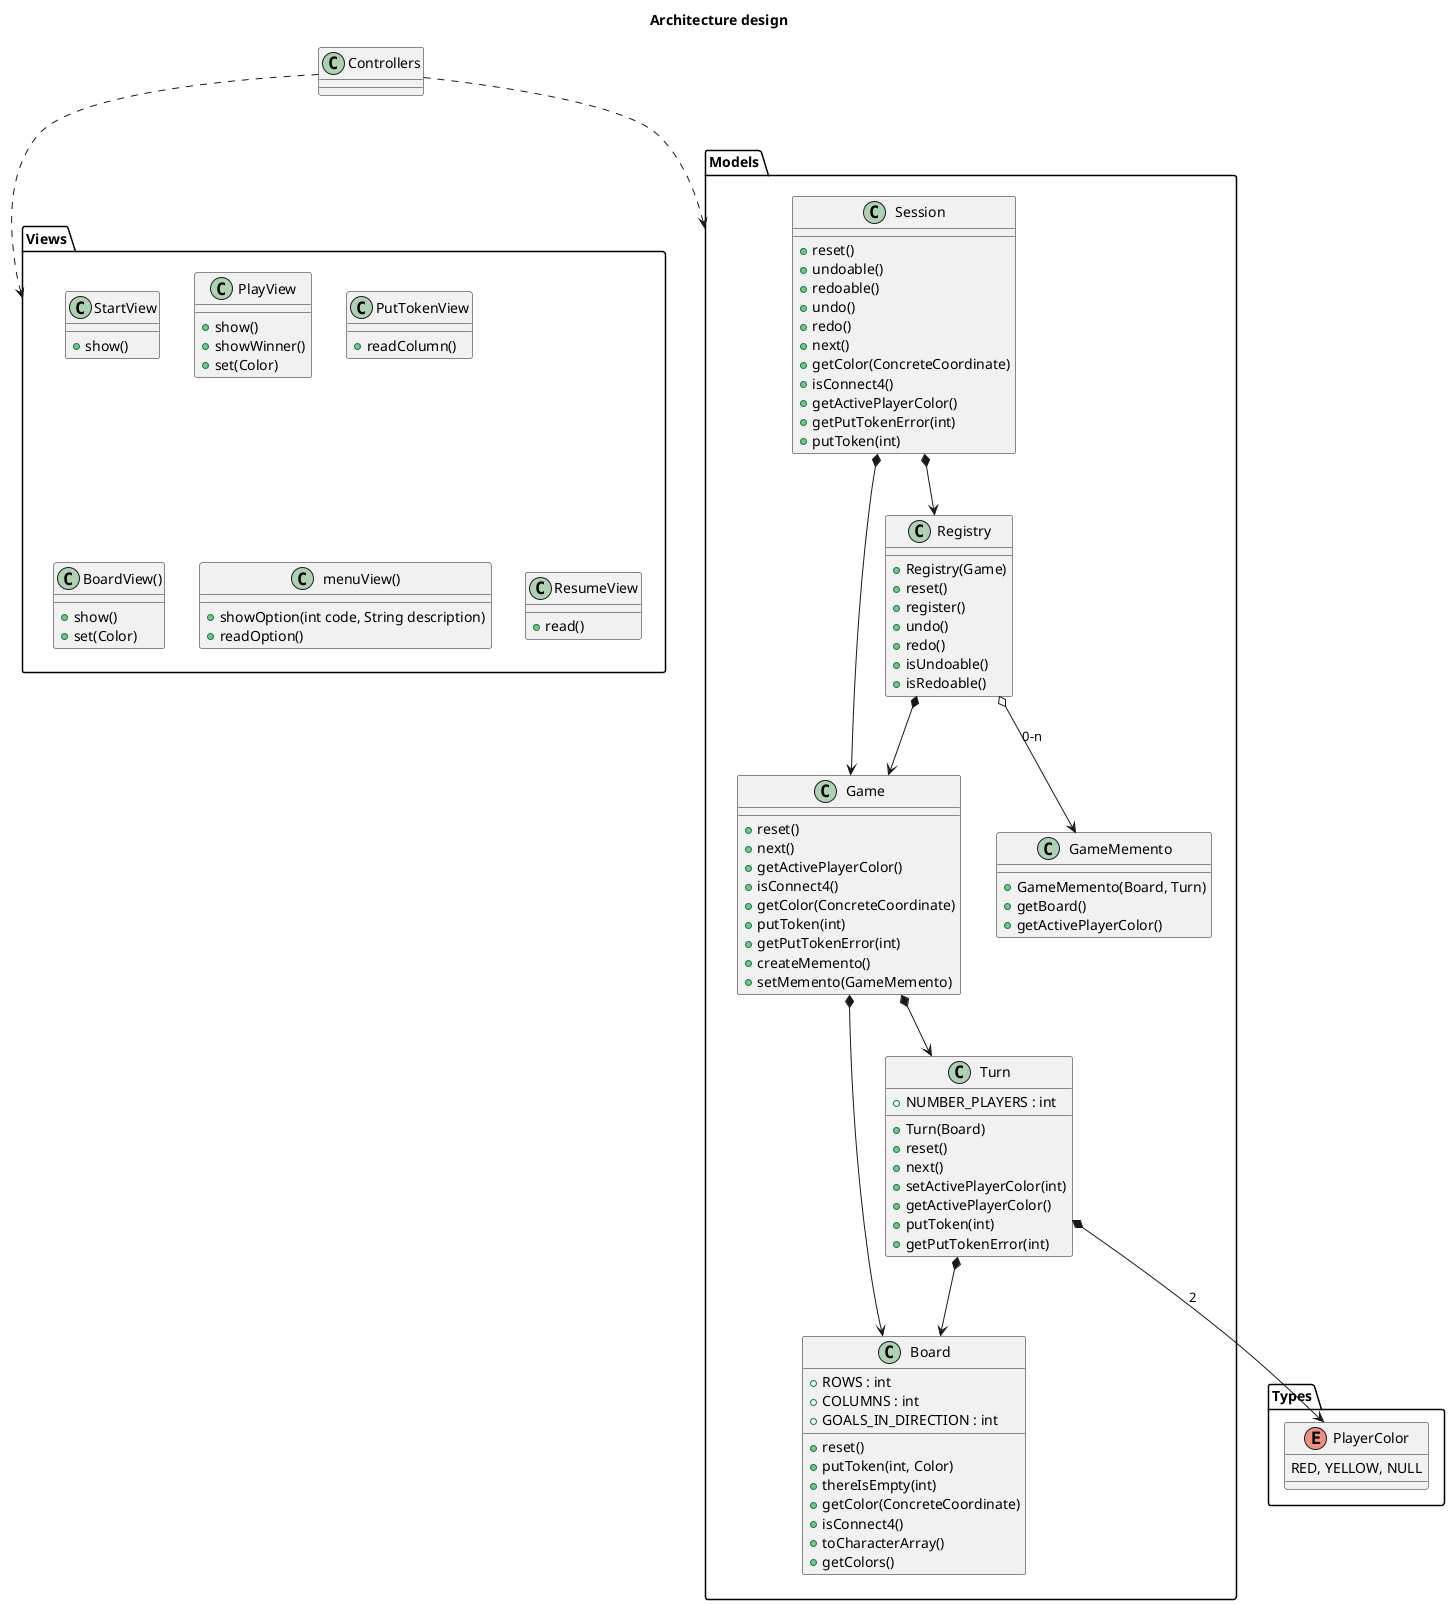 @startuml

title "Architecture design"

package Views{
	class StartView{
		+ show()
	}
	class PlayView{
		+ show()
		+ showWinner()
		+ set(Color)
	}
	class PutTokenView{
		+ readColumn()
	}
	
	class BoardView(){
		+ show()
		+ set(Color)
	}
	class menuView(){
		+ showOption(int code, String description)
		+ readOption()
	}
	class ResumeView{
		+ read()
	}
}

package Types{
	enum PlayerColor{
		RED, YELLOW, NULL
	}
}

package Models{
	class Game{
		+ reset()
		+ next()
		+ getActivePlayerColor()
		+ isConnect4()
		+ getColor(ConcreteCoordinate)
		+ putToken(int)
		+ getPutTokenError(int)
		+ createMemento()
		+ setMemento(GameMemento)
	}
	
	class Session{
		+ reset()
		+ undoable()
		+ redoable()
		+ undo()
		+ redo()
		+ next()
		+ getColor(ConcreteCoordinate)
		+ isConnect4()
		+ getActivePlayerColor()
		+ getPutTokenError(int)
		+ putToken(int)	
	}
	
	class Registry{
		+ Registry(Game)
		+ reset()
		+ register()
		+ undo()
		+ redo()
		+ isUndoable()
		+ isRedoable()
	}
	
	class GameMemento{
		+ GameMemento(Board, Turn)
		+ getBoard()
		+ getActivePlayerColor()
	}
	
	class Board{
		+ ROWS : int
		+ COLUMNS : int
		+ GOALS_IN_DIRECTION : int
		+ reset()
		+  putToken(int, Color)
		+ thereIsEmpty(int)
		+ getColor(ConcreteCoordinate)
		+ isConnect4()
		+ toCharacterArray()
		+ getColors()
	}
	
	class Turn{
		+ NUMBER_PLAYERS : int
		+ Turn(Board)
		+ reset()
		+ next()
		+ setActivePlayerColor(int)
		+ getActivePlayerColor()
		+ putToken(int)
		+ getPutTokenError(int)
	}
	
	Session *--> Game
	Session *--> Registry
	Registry *--> Game
	Registry o--> GameMemento : 0-n
	
	Game *--> Board
	Game *--> Turn
	Turn *--> Board
	Turn *--> PlayerColor :2
}

Controllers ..> Views
Controllers ..> Models

@enduml
